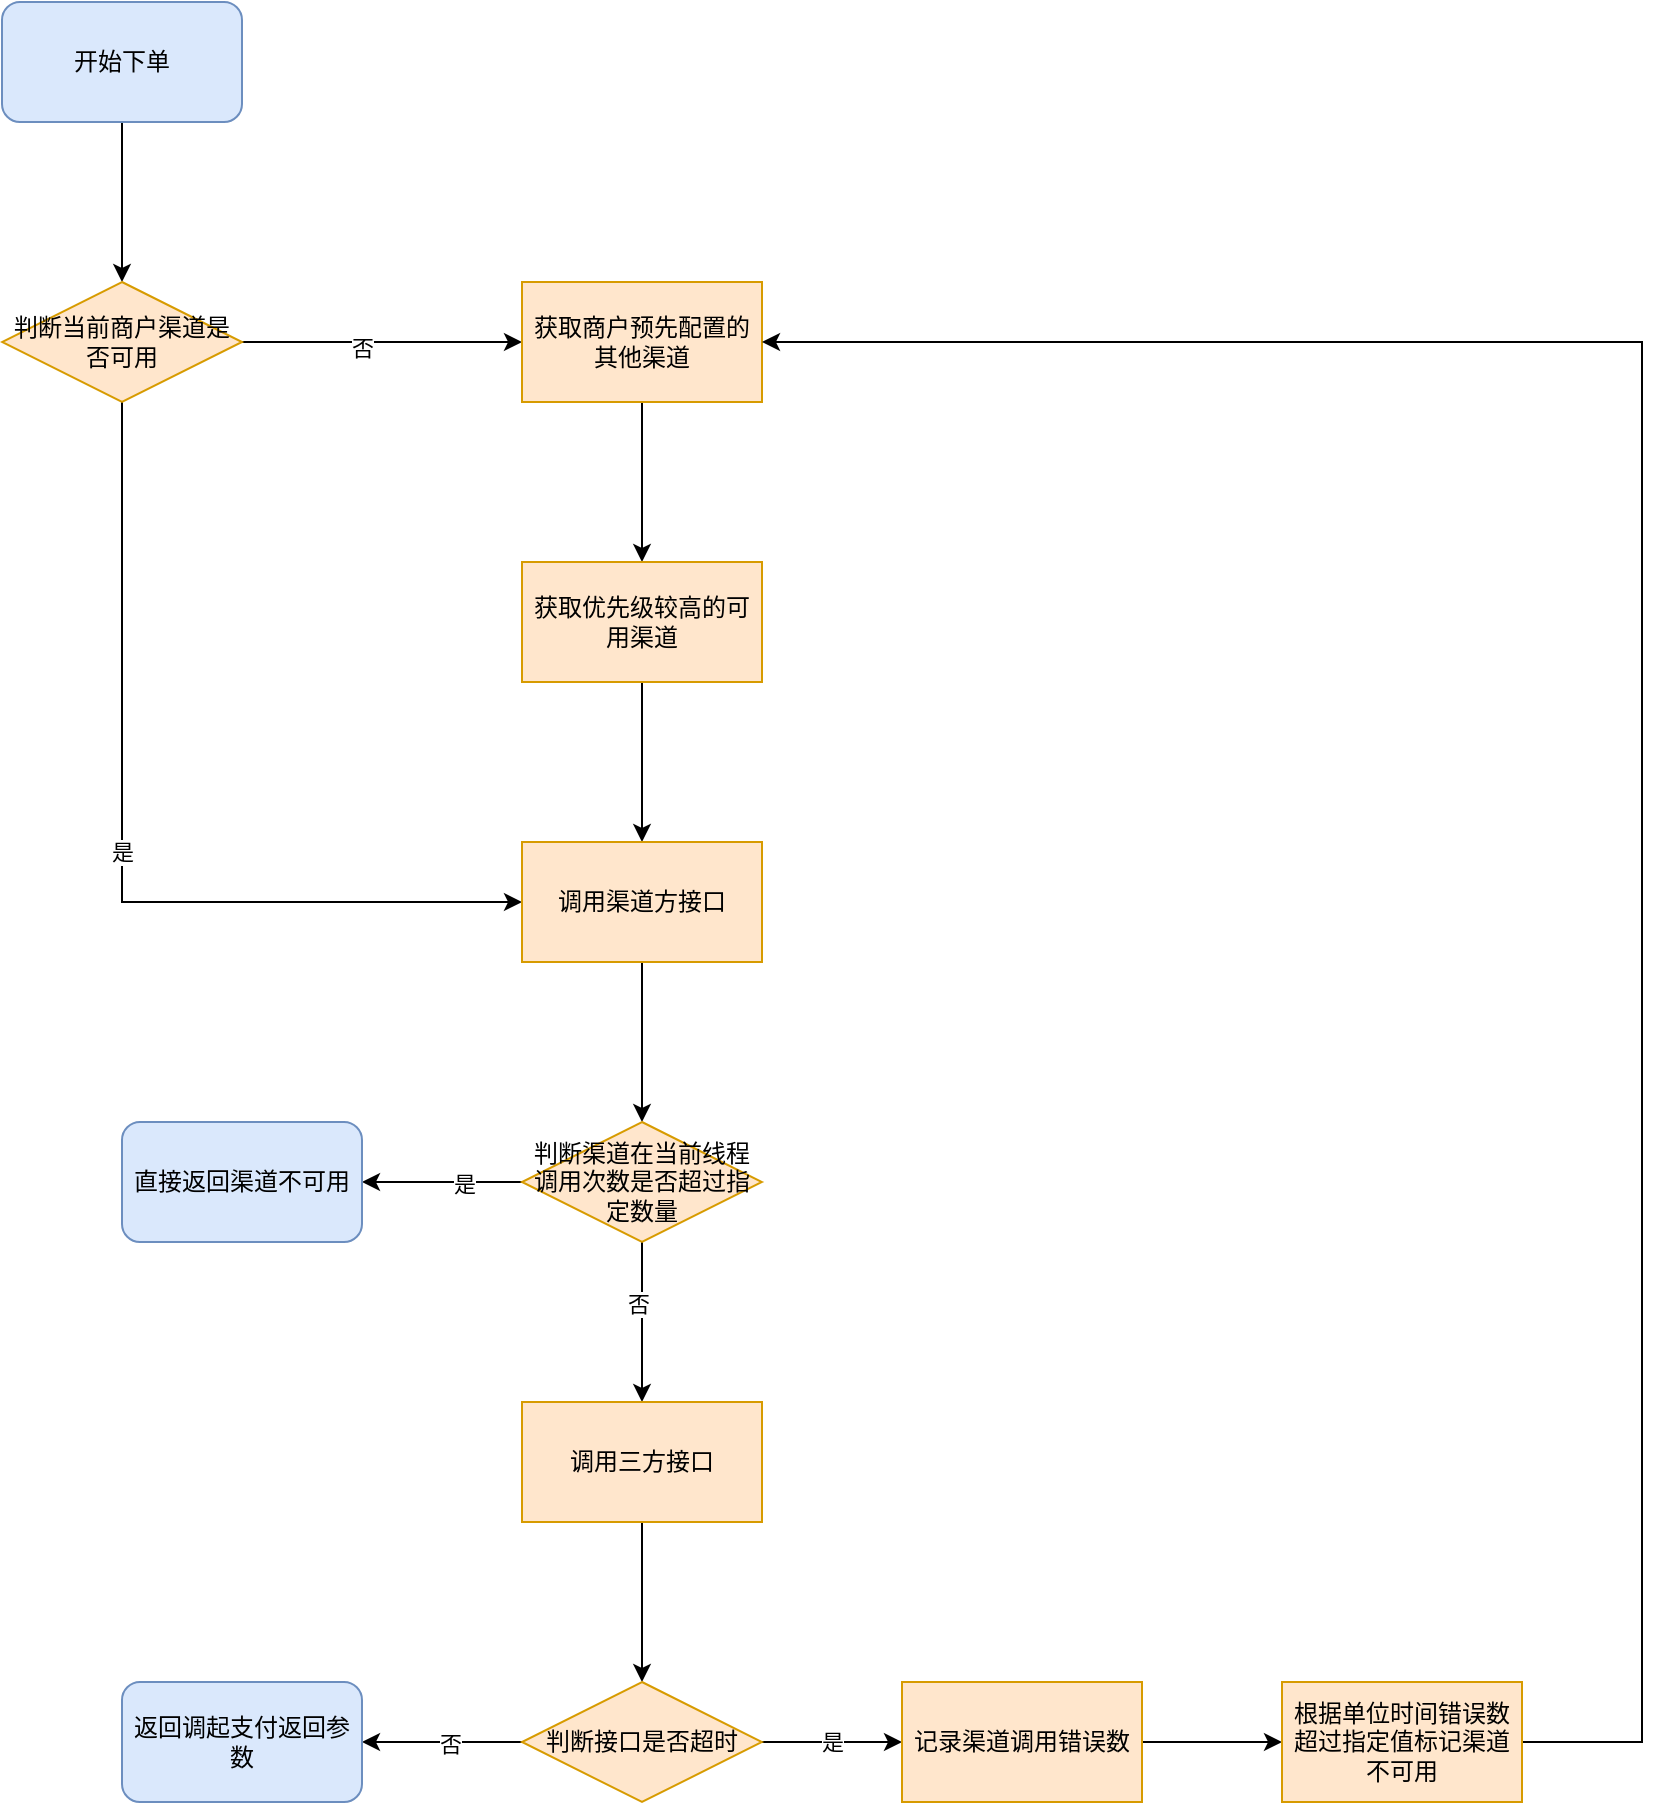 <mxfile version="20.4.1" type="github">
  <diagram id="C5RBs43oDa-KdzZeNtuy" name="Page-1">
    <mxGraphModel dx="1299" dy="776" grid="1" gridSize="10" guides="1" tooltips="1" connect="1" arrows="1" fold="1" page="1" pageScale="1" pageWidth="827" pageHeight="1169" math="0" shadow="0">
      <root>
        <mxCell id="WIyWlLk6GJQsqaUBKTNV-0" />
        <mxCell id="WIyWlLk6GJQsqaUBKTNV-1" parent="WIyWlLk6GJQsqaUBKTNV-0" />
        <mxCell id="nLl6k8Ohztmbap9x90bs-2" value="" style="edgeStyle=orthogonalEdgeStyle;rounded=0;orthogonalLoop=1;jettySize=auto;html=1;" edge="1" parent="WIyWlLk6GJQsqaUBKTNV-1" source="nLl6k8Ohztmbap9x90bs-0" target="nLl6k8Ohztmbap9x90bs-1">
          <mxGeometry relative="1" as="geometry" />
        </mxCell>
        <mxCell id="nLl6k8Ohztmbap9x90bs-0" value="开始下单" style="rounded=1;whiteSpace=wrap;html=1;fontFamily=Helvetica;fontSize=12;fontColor=default;align=center;strokeColor=#6c8ebf;fillColor=#dae8fc;" vertex="1" parent="WIyWlLk6GJQsqaUBKTNV-1">
          <mxGeometry x="130" y="100" width="120" height="60" as="geometry" />
        </mxCell>
        <mxCell id="nLl6k8Ohztmbap9x90bs-4" value="是" style="edgeStyle=orthogonalEdgeStyle;rounded=0;orthogonalLoop=1;jettySize=auto;html=1;entryX=0;entryY=0.5;entryDx=0;entryDy=0;" edge="1" parent="WIyWlLk6GJQsqaUBKTNV-1" source="nLl6k8Ohztmbap9x90bs-1" target="nLl6k8Ohztmbap9x90bs-14">
          <mxGeometry relative="1" as="geometry">
            <mxPoint x="190" y="380" as="targetPoint" />
            <Array as="points">
              <mxPoint x="190" y="550" />
            </Array>
          </mxGeometry>
        </mxCell>
        <mxCell id="nLl6k8Ohztmbap9x90bs-10" value="" style="edgeStyle=orthogonalEdgeStyle;rounded=0;orthogonalLoop=1;jettySize=auto;html=1;" edge="1" parent="WIyWlLk6GJQsqaUBKTNV-1" source="nLl6k8Ohztmbap9x90bs-1" target="nLl6k8Ohztmbap9x90bs-9">
          <mxGeometry relative="1" as="geometry" />
        </mxCell>
        <mxCell id="nLl6k8Ohztmbap9x90bs-11" value="否" style="edgeLabel;html=1;align=center;verticalAlign=middle;resizable=0;points=[];" vertex="1" connectable="0" parent="nLl6k8Ohztmbap9x90bs-10">
          <mxGeometry x="-0.15" y="-2" relative="1" as="geometry">
            <mxPoint y="1" as="offset" />
          </mxGeometry>
        </mxCell>
        <mxCell id="nLl6k8Ohztmbap9x90bs-1" value="判断当前商户渠道是否可用" style="rhombus;whiteSpace=wrap;html=1;fontFamily=Helvetica;fontSize=12;align=center;strokeColor=#d79b00;fillColor=#ffe6cc;" vertex="1" parent="WIyWlLk6GJQsqaUBKTNV-1">
          <mxGeometry x="130" y="240" width="120" height="60" as="geometry" />
        </mxCell>
        <mxCell id="nLl6k8Ohztmbap9x90bs-13" value="" style="edgeStyle=orthogonalEdgeStyle;rounded=0;orthogonalLoop=1;jettySize=auto;html=1;" edge="1" parent="WIyWlLk6GJQsqaUBKTNV-1" source="nLl6k8Ohztmbap9x90bs-9" target="nLl6k8Ohztmbap9x90bs-12">
          <mxGeometry relative="1" as="geometry" />
        </mxCell>
        <mxCell id="nLl6k8Ohztmbap9x90bs-9" value="获取商户预先配置的其他渠道" style="whiteSpace=wrap;html=1;fillColor=#ffe6cc;strokeColor=#d79b00;" vertex="1" parent="WIyWlLk6GJQsqaUBKTNV-1">
          <mxGeometry x="390" y="240" width="120" height="60" as="geometry" />
        </mxCell>
        <mxCell id="nLl6k8Ohztmbap9x90bs-15" value="" style="edgeStyle=orthogonalEdgeStyle;rounded=0;orthogonalLoop=1;jettySize=auto;html=1;" edge="1" parent="WIyWlLk6GJQsqaUBKTNV-1" source="nLl6k8Ohztmbap9x90bs-12" target="nLl6k8Ohztmbap9x90bs-14">
          <mxGeometry relative="1" as="geometry" />
        </mxCell>
        <mxCell id="nLl6k8Ohztmbap9x90bs-12" value="获取优先级较高的可用渠道" style="whiteSpace=wrap;html=1;fillColor=#ffe6cc;strokeColor=#d79b00;" vertex="1" parent="WIyWlLk6GJQsqaUBKTNV-1">
          <mxGeometry x="390" y="380" width="120" height="60" as="geometry" />
        </mxCell>
        <mxCell id="nLl6k8Ohztmbap9x90bs-19" value="" style="edgeStyle=orthogonalEdgeStyle;rounded=0;orthogonalLoop=1;jettySize=auto;html=1;" edge="1" parent="WIyWlLk6GJQsqaUBKTNV-1" source="nLl6k8Ohztmbap9x90bs-14" target="nLl6k8Ohztmbap9x90bs-18">
          <mxGeometry relative="1" as="geometry" />
        </mxCell>
        <mxCell id="nLl6k8Ohztmbap9x90bs-14" value="调用渠道方接口" style="whiteSpace=wrap;html=1;fillColor=#ffe6cc;strokeColor=#d79b00;" vertex="1" parent="WIyWlLk6GJQsqaUBKTNV-1">
          <mxGeometry x="390" y="520" width="120" height="60" as="geometry" />
        </mxCell>
        <mxCell id="nLl6k8Ohztmbap9x90bs-21" value="" style="edgeStyle=orthogonalEdgeStyle;rounded=0;orthogonalLoop=1;jettySize=auto;html=1;" edge="1" parent="WIyWlLk6GJQsqaUBKTNV-1" source="nLl6k8Ohztmbap9x90bs-18" target="nLl6k8Ohztmbap9x90bs-20">
          <mxGeometry relative="1" as="geometry" />
        </mxCell>
        <mxCell id="nLl6k8Ohztmbap9x90bs-25" value="否" style="edgeLabel;html=1;align=center;verticalAlign=middle;resizable=0;points=[];" vertex="1" connectable="0" parent="nLl6k8Ohztmbap9x90bs-21">
          <mxGeometry x="-0.237" y="-2" relative="1" as="geometry">
            <mxPoint as="offset" />
          </mxGeometry>
        </mxCell>
        <mxCell id="nLl6k8Ohztmbap9x90bs-23" value="" style="edgeStyle=orthogonalEdgeStyle;rounded=0;orthogonalLoop=1;jettySize=auto;html=1;" edge="1" parent="WIyWlLk6GJQsqaUBKTNV-1" source="nLl6k8Ohztmbap9x90bs-18" target="nLl6k8Ohztmbap9x90bs-22">
          <mxGeometry relative="1" as="geometry" />
        </mxCell>
        <mxCell id="nLl6k8Ohztmbap9x90bs-24" value="是" style="edgeLabel;html=1;align=center;verticalAlign=middle;resizable=0;points=[];" vertex="1" connectable="0" parent="nLl6k8Ohztmbap9x90bs-23">
          <mxGeometry x="-0.275" relative="1" as="geometry">
            <mxPoint y="1" as="offset" />
          </mxGeometry>
        </mxCell>
        <mxCell id="nLl6k8Ohztmbap9x90bs-18" value="判断渠道在当前线程调用次数是否超过指定数量" style="rhombus;whiteSpace=wrap;html=1;fontFamily=Helvetica;fontSize=12;fontColor=default;align=center;strokeColor=#d79b00;fillColor=#ffe6cc;" vertex="1" parent="WIyWlLk6GJQsqaUBKTNV-1">
          <mxGeometry x="390" y="660" width="120" height="60" as="geometry" />
        </mxCell>
        <mxCell id="nLl6k8Ohztmbap9x90bs-29" value="" style="edgeStyle=orthogonalEdgeStyle;rounded=0;orthogonalLoop=1;jettySize=auto;html=1;" edge="1" parent="WIyWlLk6GJQsqaUBKTNV-1" source="nLl6k8Ohztmbap9x90bs-20" target="nLl6k8Ohztmbap9x90bs-28">
          <mxGeometry relative="1" as="geometry" />
        </mxCell>
        <mxCell id="nLl6k8Ohztmbap9x90bs-20" value="调用三方接口" style="whiteSpace=wrap;html=1;fillColor=#ffe6cc;strokeColor=#d79b00;" vertex="1" parent="WIyWlLk6GJQsqaUBKTNV-1">
          <mxGeometry x="390" y="800" width="120" height="60" as="geometry" />
        </mxCell>
        <mxCell id="nLl6k8Ohztmbap9x90bs-22" value="直接返回渠道不可用" style="rounded=1;whiteSpace=wrap;html=1;fontFamily=Helvetica;fontSize=12;fontColor=default;align=center;strokeColor=#6c8ebf;fillColor=#dae8fc;" vertex="1" parent="WIyWlLk6GJQsqaUBKTNV-1">
          <mxGeometry x="190" y="660" width="120" height="60" as="geometry" />
        </mxCell>
        <mxCell id="nLl6k8Ohztmbap9x90bs-37" style="edgeStyle=orthogonalEdgeStyle;rounded=0;orthogonalLoop=1;jettySize=auto;html=1;exitX=0;exitY=0.5;exitDx=0;exitDy=0;" edge="1" parent="WIyWlLk6GJQsqaUBKTNV-1" source="nLl6k8Ohztmbap9x90bs-28" target="nLl6k8Ohztmbap9x90bs-30">
          <mxGeometry relative="1" as="geometry" />
        </mxCell>
        <mxCell id="nLl6k8Ohztmbap9x90bs-40" value="否" style="edgeLabel;html=1;align=center;verticalAlign=middle;resizable=0;points=[];" vertex="1" connectable="0" parent="nLl6k8Ohztmbap9x90bs-37">
          <mxGeometry x="-0.1" y="1" relative="1" as="geometry">
            <mxPoint as="offset" />
          </mxGeometry>
        </mxCell>
        <mxCell id="nLl6k8Ohztmbap9x90bs-45" value="是" style="edgeStyle=orthogonalEdgeStyle;rounded=0;orthogonalLoop=1;jettySize=auto;html=1;" edge="1" parent="WIyWlLk6GJQsqaUBKTNV-1" source="nLl6k8Ohztmbap9x90bs-28" target="nLl6k8Ohztmbap9x90bs-44">
          <mxGeometry relative="1" as="geometry" />
        </mxCell>
        <mxCell id="nLl6k8Ohztmbap9x90bs-28" value="判断接口是否超时" style="rhombus;whiteSpace=wrap;html=1;fontFamily=Helvetica;fontSize=12;fontColor=default;align=center;strokeColor=#d79b00;fillColor=#ffe6cc;" vertex="1" parent="WIyWlLk6GJQsqaUBKTNV-1">
          <mxGeometry x="390" y="940" width="120" height="60" as="geometry" />
        </mxCell>
        <mxCell id="nLl6k8Ohztmbap9x90bs-30" value="返回调起支付返回参数" style="rounded=1;whiteSpace=wrap;html=1;fontFamily=Helvetica;fontSize=12;fontColor=default;align=center;strokeColor=#6c8ebf;fillColor=#dae8fc;" vertex="1" parent="WIyWlLk6GJQsqaUBKTNV-1">
          <mxGeometry x="190" y="940" width="120" height="60" as="geometry" />
        </mxCell>
        <mxCell id="nLl6k8Ohztmbap9x90bs-47" value="" style="edgeStyle=orthogonalEdgeStyle;rounded=0;orthogonalLoop=1;jettySize=auto;html=1;" edge="1" parent="WIyWlLk6GJQsqaUBKTNV-1" source="nLl6k8Ohztmbap9x90bs-44" target="nLl6k8Ohztmbap9x90bs-46">
          <mxGeometry relative="1" as="geometry" />
        </mxCell>
        <mxCell id="nLl6k8Ohztmbap9x90bs-44" value="记录渠道调用错误数" style="whiteSpace=wrap;html=1;fillColor=#ffe6cc;strokeColor=#d79b00;" vertex="1" parent="WIyWlLk6GJQsqaUBKTNV-1">
          <mxGeometry x="580" y="940" width="120" height="60" as="geometry" />
        </mxCell>
        <mxCell id="nLl6k8Ohztmbap9x90bs-49" style="edgeStyle=orthogonalEdgeStyle;rounded=0;orthogonalLoop=1;jettySize=auto;html=1;exitX=1;exitY=0.5;exitDx=0;exitDy=0;entryX=1;entryY=0.5;entryDx=0;entryDy=0;" edge="1" parent="WIyWlLk6GJQsqaUBKTNV-1" source="nLl6k8Ohztmbap9x90bs-46" target="nLl6k8Ohztmbap9x90bs-9">
          <mxGeometry relative="1" as="geometry">
            <mxPoint x="590" y="400" as="targetPoint" />
            <Array as="points">
              <mxPoint x="950" y="970" />
              <mxPoint x="950" y="270" />
            </Array>
          </mxGeometry>
        </mxCell>
        <mxCell id="nLl6k8Ohztmbap9x90bs-46" value="根据单位时间错误数超过指定值标记渠道不可用" style="whiteSpace=wrap;html=1;fillColor=#ffe6cc;strokeColor=#d79b00;" vertex="1" parent="WIyWlLk6GJQsqaUBKTNV-1">
          <mxGeometry x="770" y="940" width="120" height="60" as="geometry" />
        </mxCell>
      </root>
    </mxGraphModel>
  </diagram>
</mxfile>

